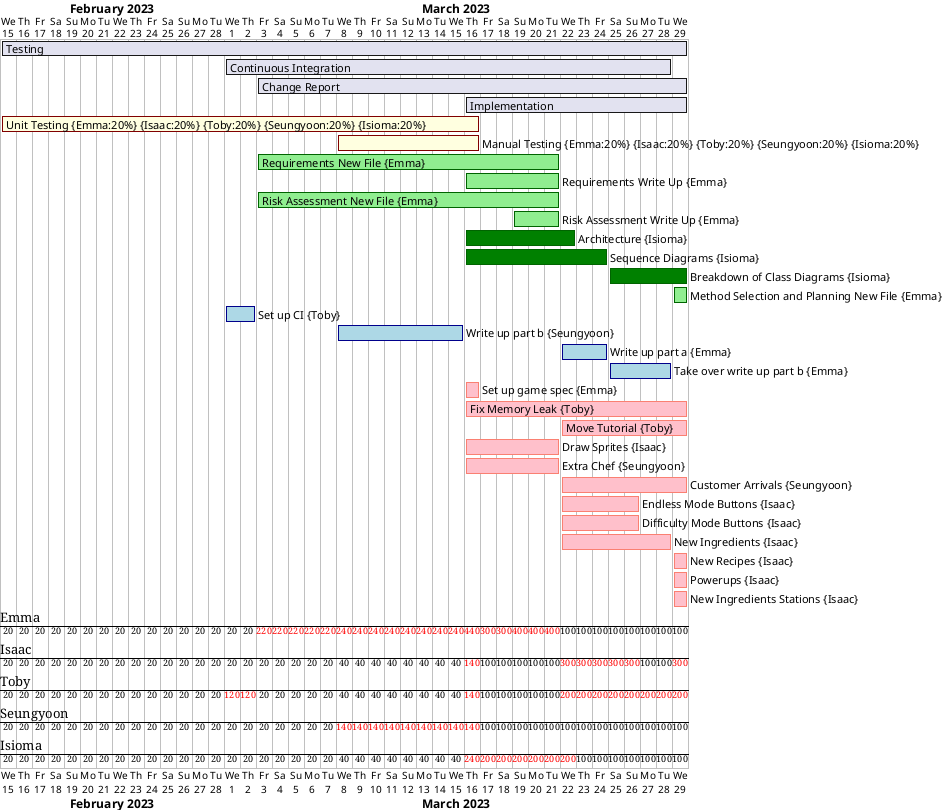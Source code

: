 @startgantt

Project starts 2023-02-15

[Testing] starts 2023-02-15
[Testing] lasts 43 days
[Continuous Integration] starts 2023-03-01
[Continuous Integration] lasts 28 days
[Change Report] starts 2023-03-03
[Change Report] lasts 27 days
[Implementation] starts 2023-03-16
[Implementation] lasts 14 days

[Unit Testing] on {Emma:20%} {Isaac:20%} {Toby:20%} {Seungyoon:20%} {Isioma:20%} starts 2023-02-15 and ends 2023-03-16 and is colored in LightYellow/Maroon
[Manual Testing] on {Emma:20%} {Isaac:20%} {Toby:20%} {Seungyoon:20%} {Isioma:20%} starts 2023-03-08 and ends 2023-03-16 and is colored in LightYellow/Maroon

[Requirements New File] on {Emma:100%} starts 2023-03-03 and ends 2023-03-21 and is colored in LightGreen/DarkGreen
[Requirements Write Up] on {Emma:100%} starts 2023-03-16 and ends 2023-03-21 and is colored in LightGreen/DarkGreen
[Risk Assessment New File] on {Emma:100%} starts 2023-03-03 and ends 2023-03-21 and is colored in LightGreen/DarkGreen
[Risk Assessment Write Up] on {Emma:100%} starts 2023-03-19 and ends 2023-03-21 and is colored in LightGreen/DarkGreen
[Architecture] on {Isioma:100%} starts 2023-03-16 and ends 2023-03-22 and is colored in Green/DarkGreen
[Sequence Diagrams] on {Isioma:100%} starts 2023-03-16 and ends 2023-03-24 and is colored in Green/DarkGreen
[Breakdown of Class Diagrams] on {Isioma:100%} starts 2023-03-25 and ends 2023-03-29 and is colored in Green/DarkGreen
[Method Selection and Planning New File] on {Emma:100%} starts 2023-03-29 and ends 2023-03-29 and is colored in LightGreen/DarkGreen

[Set up CI] on {Toby:100%} starts 2023-03-01 and ends 2023-03-02 and is colored in LightBlue/DarkBlue
[Write up part b] on {Seungyoon:100%} starts 2023-03-08 and ends 2023-03-15 and is colored in LightBlue/DarkBlue
[Write up part a] on {Emma:100%} starts 2023-03-22 and ends 2023-03-24 and is colored in LightBlue/DarkBlue
[Take over write up part b] on {Emma:100%} starts 2023-03-25 and ends 2023-03-28 and is colored in LightBlue/DarkBlue

[Set up game spec] on {Emma:100%} starts 2023-03-16 and ends 2023-03-16 and is colored in Pink/Salmon
[Fix Memory Leak] on {Toby:100%} starts 2023-03-16 and ends 2023-03-29 and is colored in Pink/Salmon
[Move Tutorial] on {Toby:100%} starts 2023-03-22 and ends 2023-03-29 and is colored in Pink/Salmon
[Draw Sprites] on {Isaac:100%} starts 2023-03-16 and ends 2023-03-21 and is colored in Pink/Salmon
[Extra Chef] on {Seungyoon:100%} starts 2023-03-16 and ends 2023-03-21 and is colored in Pink/Salmon
[Customer Arrivals] on {Seungyoon:100%} starts 2023-03-22 and ends 2023-03-29 and is colored in Pink/Salmon
[Endless Mode Buttons] on {Isaac:100%} starts 2023-03-22 and ends 2023-03-26 and is colored in Pink/Salmon
[Difficulty Mode Buttons] on {Isaac:100%} starts 2023-03-22 and ends 2023-03-26 and is colored in Pink/Salmon
[New Ingredients] on {Isaac:100%} starts 2023-03-22 and ends 2023-03-28 and is colored in Pink/Salmon
[New Recipes] on {Isaac:100%} starts 2023-03-29 and ends 2023-03-29 and is colored in Pink/Salmon
[Powerups] on {Isaac:100%} starts 2023-03-29 and ends 2023-03-29 and is colored in Pink/Salmon
[New Ingredients Stations] on {Isaac:100%} starts 2023-03-29 and ends 2023-03-29 and is colored in Pink/Salmon
@endgantt